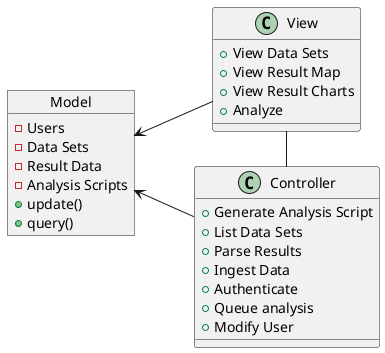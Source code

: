 @startuml
left to right direction
object Model {
    -Users
    -Data Sets
    -Result Data
    -Analysis Scripts
    +update()
    +query()
}
Model <-- View
Model <-- Controller
View - Controller
object Controller {
    +Generate Analysis Script
    +List Data Sets
    +Parse Results
    +Ingest Data
    +Authenticate
    +Queue analysis
    +Modify User
}
object View {
    +View Data Sets
    +View Result Map
    +View Result Charts
    +Analyze
}
@enduml

